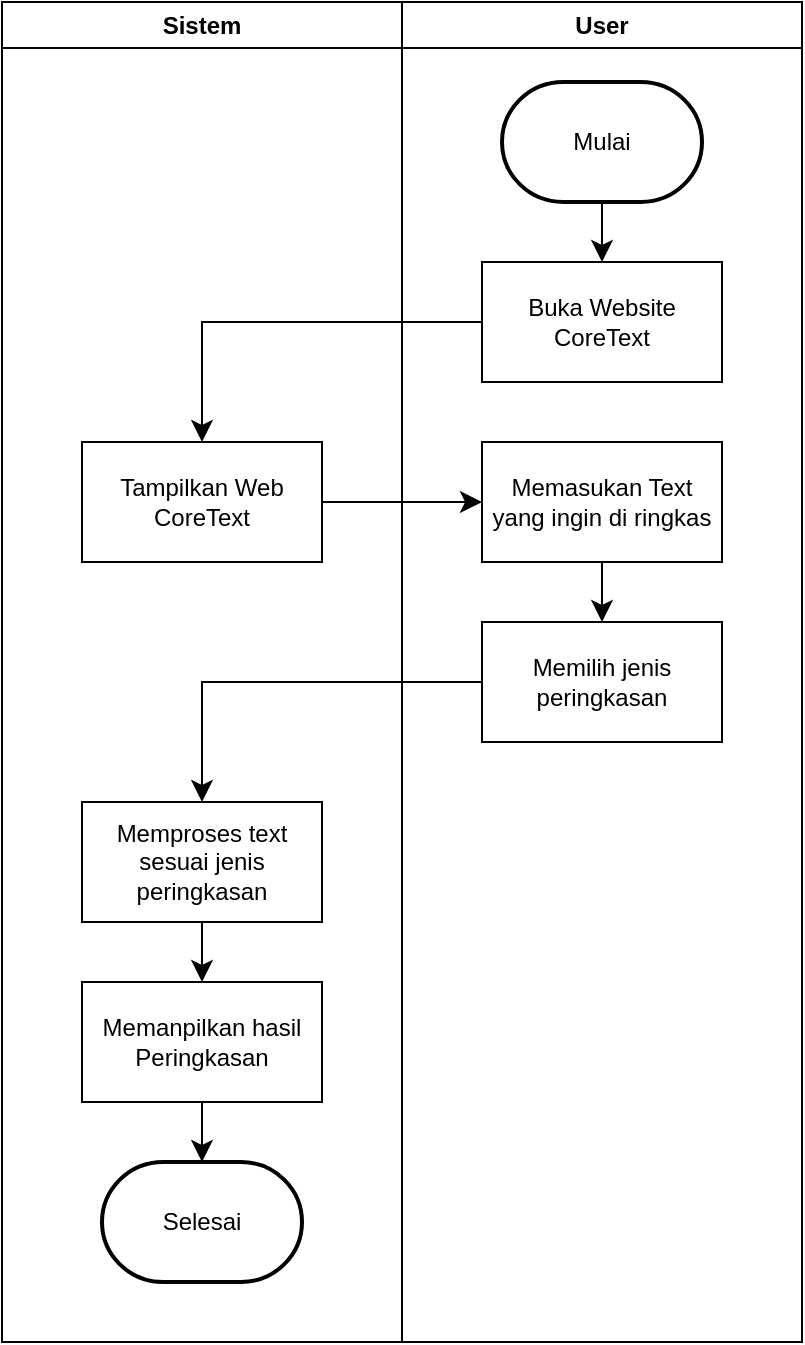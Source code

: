 <mxfile version="27.0.9">
  <diagram name="Page-1" id="vnUEfpQre1D3HkbOrD7U">
    <mxGraphModel dx="1213" dy="11095" grid="1" gridSize="10" guides="1" tooltips="1" connect="1" arrows="1" fold="1" page="0" pageScale="1" pageWidth="850" pageHeight="1100" math="0" shadow="0">
      <root>
        <mxCell id="0" />
        <mxCell id="1" parent="0" />
        <mxCell id="1aq4bX1bYKlkf_Eq6Hcm-7" value="Sistem" style="swimlane;whiteSpace=wrap;html=1;startSize=23;" vertex="1" parent="1">
          <mxGeometry x="260" y="-10320" width="200" height="670" as="geometry" />
        </mxCell>
        <mxCell id="1aq4bX1bYKlkf_Eq6Hcm-31" style="edgeStyle=none;curved=1;rounded=0;orthogonalLoop=1;jettySize=auto;html=1;entryX=0.5;entryY=0;entryDx=0;entryDy=0;fontSize=12;startSize=8;endSize=8;" edge="1" parent="1aq4bX1bYKlkf_Eq6Hcm-7" source="1aq4bX1bYKlkf_Eq6Hcm-27" target="1aq4bX1bYKlkf_Eq6Hcm-30">
          <mxGeometry relative="1" as="geometry" />
        </mxCell>
        <mxCell id="1aq4bX1bYKlkf_Eq6Hcm-27" value="Memproses text sesuai jenis peringkasan" style="rounded=0;whiteSpace=wrap;html=1;" vertex="1" parent="1aq4bX1bYKlkf_Eq6Hcm-7">
          <mxGeometry x="40" y="400" width="120" height="60" as="geometry" />
        </mxCell>
        <mxCell id="1aq4bX1bYKlkf_Eq6Hcm-30" value="Memanpilkan hasil Peringkasan" style="rounded=0;whiteSpace=wrap;html=1;" vertex="1" parent="1aq4bX1bYKlkf_Eq6Hcm-7">
          <mxGeometry x="40" y="490" width="120" height="60" as="geometry" />
        </mxCell>
        <mxCell id="1aq4bX1bYKlkf_Eq6Hcm-33" value="Selesai" style="strokeWidth=2;html=1;shape=mxgraph.flowchart.terminator;whiteSpace=wrap;" vertex="1" parent="1aq4bX1bYKlkf_Eq6Hcm-7">
          <mxGeometry x="50" y="580" width="100" height="60" as="geometry" />
        </mxCell>
        <mxCell id="1aq4bX1bYKlkf_Eq6Hcm-34" style="edgeStyle=none;curved=1;rounded=0;orthogonalLoop=1;jettySize=auto;html=1;entryX=0.5;entryY=0;entryDx=0;entryDy=0;entryPerimeter=0;fontSize=12;startSize=8;endSize=8;" edge="1" parent="1aq4bX1bYKlkf_Eq6Hcm-7" source="1aq4bX1bYKlkf_Eq6Hcm-30" target="1aq4bX1bYKlkf_Eq6Hcm-33">
          <mxGeometry relative="1" as="geometry" />
        </mxCell>
        <mxCell id="1aq4bX1bYKlkf_Eq6Hcm-9" value="User" style="swimlane;whiteSpace=wrap;html=1;" vertex="1" parent="1">
          <mxGeometry x="460" y="-10320" width="200" height="670" as="geometry" />
        </mxCell>
        <mxCell id="1aq4bX1bYKlkf_Eq6Hcm-11" style="edgeStyle=none;curved=1;rounded=0;orthogonalLoop=1;jettySize=auto;html=1;entryX=0.5;entryY=0;entryDx=0;entryDy=0;fontSize=12;startSize=8;endSize=8;" edge="1" parent="1aq4bX1bYKlkf_Eq6Hcm-9" source="1aq4bX1bYKlkf_Eq6Hcm-2" target="1aq4bX1bYKlkf_Eq6Hcm-10">
          <mxGeometry relative="1" as="geometry" />
        </mxCell>
        <mxCell id="1aq4bX1bYKlkf_Eq6Hcm-2" value="Mulai" style="strokeWidth=2;html=1;shape=mxgraph.flowchart.terminator;whiteSpace=wrap;" vertex="1" parent="1aq4bX1bYKlkf_Eq6Hcm-9">
          <mxGeometry x="50" y="40" width="100" height="60" as="geometry" />
        </mxCell>
        <mxCell id="1aq4bX1bYKlkf_Eq6Hcm-10" value="Buka Website CoreText" style="rounded=0;whiteSpace=wrap;html=1;" vertex="1" parent="1aq4bX1bYKlkf_Eq6Hcm-9">
          <mxGeometry x="40" y="130" width="120" height="60" as="geometry" />
        </mxCell>
        <mxCell id="1aq4bX1bYKlkf_Eq6Hcm-12" value="Tampilkan Web CoreText" style="rounded=0;whiteSpace=wrap;html=1;" vertex="1" parent="1aq4bX1bYKlkf_Eq6Hcm-9">
          <mxGeometry x="-160" y="220" width="120" height="60" as="geometry" />
        </mxCell>
        <mxCell id="1aq4bX1bYKlkf_Eq6Hcm-13" style="edgeStyle=none;curved=0;rounded=0;orthogonalLoop=1;jettySize=auto;html=1;entryX=0.5;entryY=0;entryDx=0;entryDy=0;fontSize=12;startSize=8;endSize=8;" edge="1" parent="1aq4bX1bYKlkf_Eq6Hcm-9" source="1aq4bX1bYKlkf_Eq6Hcm-10" target="1aq4bX1bYKlkf_Eq6Hcm-12">
          <mxGeometry relative="1" as="geometry">
            <Array as="points">
              <mxPoint x="-100" y="160" />
            </Array>
          </mxGeometry>
        </mxCell>
        <mxCell id="1aq4bX1bYKlkf_Eq6Hcm-26" style="edgeStyle=none;curved=1;rounded=0;orthogonalLoop=1;jettySize=auto;html=1;entryX=0.5;entryY=0;entryDx=0;entryDy=0;fontSize=12;startSize=8;endSize=8;" edge="1" parent="1aq4bX1bYKlkf_Eq6Hcm-9" source="1aq4bX1bYKlkf_Eq6Hcm-14" target="1aq4bX1bYKlkf_Eq6Hcm-16">
          <mxGeometry relative="1" as="geometry" />
        </mxCell>
        <mxCell id="1aq4bX1bYKlkf_Eq6Hcm-14" value="Memasukan Text yang ingin di ringkas" style="rounded=0;whiteSpace=wrap;html=1;" vertex="1" parent="1aq4bX1bYKlkf_Eq6Hcm-9">
          <mxGeometry x="40" y="220" width="120" height="60" as="geometry" />
        </mxCell>
        <mxCell id="1aq4bX1bYKlkf_Eq6Hcm-16" value="Memilih jenis peringkasan" style="rounded=0;whiteSpace=wrap;html=1;" vertex="1" parent="1aq4bX1bYKlkf_Eq6Hcm-9">
          <mxGeometry x="40" y="310" width="120" height="60" as="geometry" />
        </mxCell>
        <mxCell id="1aq4bX1bYKlkf_Eq6Hcm-15" style="edgeStyle=none;curved=1;rounded=0;orthogonalLoop=1;jettySize=auto;html=1;entryX=0;entryY=0.5;entryDx=0;entryDy=0;fontSize=12;startSize=8;endSize=8;" edge="1" parent="1aq4bX1bYKlkf_Eq6Hcm-9" source="1aq4bX1bYKlkf_Eq6Hcm-12" target="1aq4bX1bYKlkf_Eq6Hcm-14">
          <mxGeometry relative="1" as="geometry" />
        </mxCell>
        <mxCell id="1aq4bX1bYKlkf_Eq6Hcm-29" style="edgeStyle=none;curved=0;rounded=0;orthogonalLoop=1;jettySize=auto;html=1;entryX=0.5;entryY=0;entryDx=0;entryDy=0;fontSize=12;startSize=8;endSize=8;" edge="1" parent="1" source="1aq4bX1bYKlkf_Eq6Hcm-16" target="1aq4bX1bYKlkf_Eq6Hcm-27">
          <mxGeometry relative="1" as="geometry">
            <Array as="points">
              <mxPoint x="360" y="-9980" />
            </Array>
          </mxGeometry>
        </mxCell>
      </root>
    </mxGraphModel>
  </diagram>
</mxfile>
